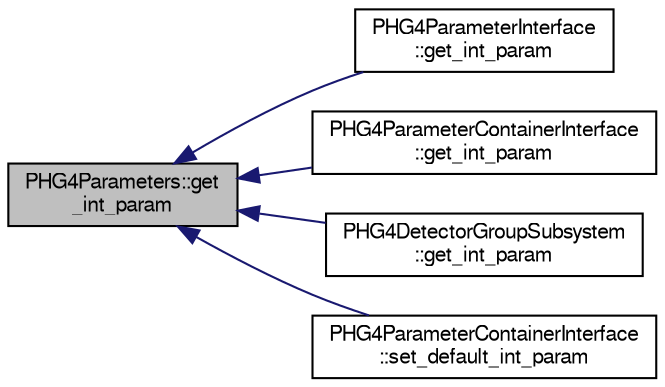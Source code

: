 digraph "PHG4Parameters::get_int_param"
{
  bgcolor="transparent";
  edge [fontname="FreeSans",fontsize="10",labelfontname="FreeSans",labelfontsize="10"];
  node [fontname="FreeSans",fontsize="10",shape=record];
  rankdir="LR";
  Node1 [label="PHG4Parameters::get\l_int_param",height=0.2,width=0.4,color="black", fillcolor="grey75", style="filled" fontcolor="black"];
  Node1 -> Node2 [dir="back",color="midnightblue",fontsize="10",style="solid",fontname="FreeSans"];
  Node2 [label="PHG4ParameterInterface\l::get_int_param",height=0.2,width=0.4,color="black",URL="$d8/d1b/classPHG4ParameterInterface.html#a5aaf4799ae94ab64b49f6f3046afc1ce"];
  Node1 -> Node3 [dir="back",color="midnightblue",fontsize="10",style="solid",fontname="FreeSans"];
  Node3 [label="PHG4ParameterContainerInterface\l::get_int_param",height=0.2,width=0.4,color="black",URL="$d4/d69/classPHG4ParameterContainerInterface.html#a219f4a44cccbd1b310048e01d4c3b8c0"];
  Node1 -> Node4 [dir="back",color="midnightblue",fontsize="10",style="solid",fontname="FreeSans"];
  Node4 [label="PHG4DetectorGroupSubsystem\l::get_int_param",height=0.2,width=0.4,color="black",URL="$d7/d7f/classPHG4DetectorGroupSubsystem.html#acd856830d505c1bf925e6eb30ced21f2"];
  Node1 -> Node5 [dir="back",color="midnightblue",fontsize="10",style="solid",fontname="FreeSans"];
  Node5 [label="PHG4ParameterContainerInterface\l::set_default_int_param",height=0.2,width=0.4,color="black",URL="$d4/d69/classPHG4ParameterContainerInterface.html#a289d7ec2634e5293a04e49cee7cf28f7"];
}
